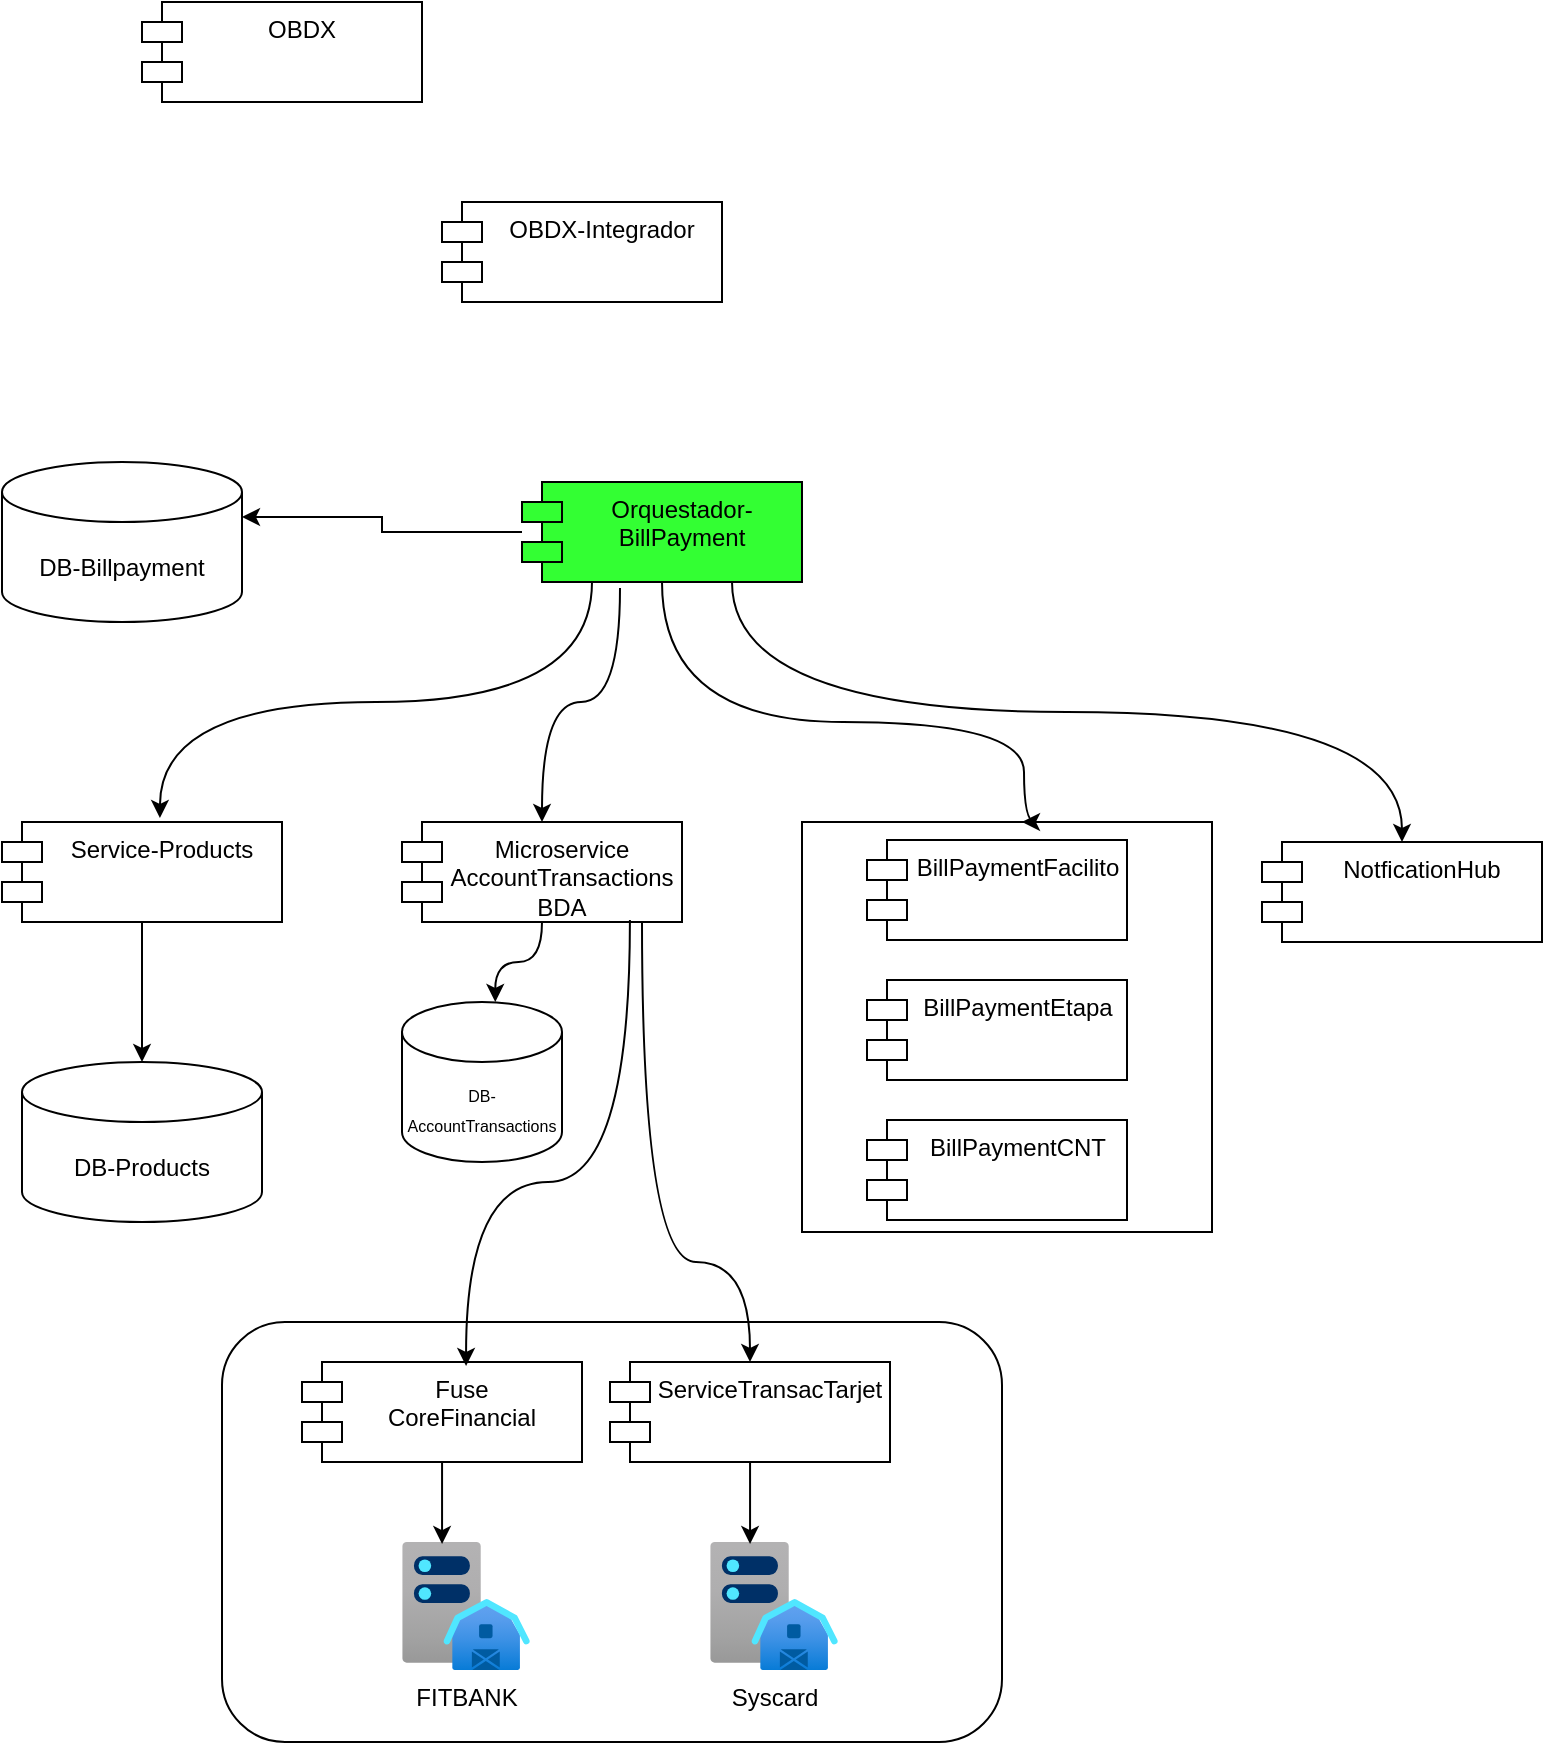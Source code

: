 <mxfile version="26.0.10">
  <diagram name="Página-1" id="XCKeInOInlcj9foHm_Fp">
    <mxGraphModel dx="1120" dy="1603" grid="1" gridSize="10" guides="1" tooltips="1" connect="1" arrows="1" fold="1" page="1" pageScale="1" pageWidth="827" pageHeight="1169" math="0" shadow="0">
      <root>
        <mxCell id="0" />
        <mxCell id="1" parent="0" />
        <mxCell id="2I8H6bCsuLiJTHf2caEf-4" style="edgeStyle=orthogonalEdgeStyle;rounded=0;orthogonalLoop=1;jettySize=auto;html=1;curved=1;exitX=0.25;exitY=1;exitDx=0;exitDy=0;entryX=0.564;entryY=-0.04;entryDx=0;entryDy=0;entryPerimeter=0;" edge="1" parent="1" source="WF7nc1QoSieEs7M4DVRX-1" target="WF7nc1QoSieEs7M4DVRX-10">
          <mxGeometry relative="1" as="geometry">
            <mxPoint x="320" y="135" as="sourcePoint" />
            <mxPoint x="130" y="280" as="targetPoint" />
          </mxGeometry>
        </mxCell>
        <mxCell id="2I8H6bCsuLiJTHf2caEf-5" style="edgeStyle=orthogonalEdgeStyle;rounded=0;orthogonalLoop=1;jettySize=auto;html=1;entryX=0.5;entryY=0;entryDx=0;entryDy=0;exitX=0.35;exitY=1.06;exitDx=0;exitDy=0;curved=1;exitPerimeter=0;" edge="1" parent="1" source="WF7nc1QoSieEs7M4DVRX-1" target="2I8H6bCsuLiJTHf2caEf-1">
          <mxGeometry relative="1" as="geometry" />
        </mxCell>
        <mxCell id="WF7nc1QoSieEs7M4DVRX-1" value="Orquestador-BillPayment" style="shape=module;align=left;spacingLeft=20;align=center;verticalAlign=top;whiteSpace=wrap;html=1;fillColor=light-dark(#33FF33,var(--ge-dark-color, #121212));" vertex="1" parent="1">
          <mxGeometry x="310" y="60" width="140" height="50" as="geometry" />
        </mxCell>
        <mxCell id="WF7nc1QoSieEs7M4DVRX-2" value="DB-Billpayment" style="shape=cylinder3;whiteSpace=wrap;html=1;boundedLbl=1;backgroundOutline=1;size=15;" vertex="1" parent="1">
          <mxGeometry x="50" y="50" width="120" height="80" as="geometry" />
        </mxCell>
        <mxCell id="WF7nc1QoSieEs7M4DVRX-8" value="" style="group" vertex="1" connectable="0" parent="1">
          <mxGeometry x="450" y="230" width="205" height="205" as="geometry" />
        </mxCell>
        <mxCell id="WF7nc1QoSieEs7M4DVRX-7" value="" style="whiteSpace=wrap;html=1;aspect=fixed;" vertex="1" parent="WF7nc1QoSieEs7M4DVRX-8">
          <mxGeometry width="205" height="205" as="geometry" />
        </mxCell>
        <mxCell id="WF7nc1QoSieEs7M4DVRX-4" value="BillPaymentCNT" style="shape=module;align=left;spacingLeft=20;align=center;verticalAlign=top;whiteSpace=wrap;html=1;" vertex="1" parent="WF7nc1QoSieEs7M4DVRX-8">
          <mxGeometry x="32.5" y="149" width="130" height="50" as="geometry" />
        </mxCell>
        <mxCell id="WF7nc1QoSieEs7M4DVRX-5" value="BillPaymentEtapa" style="shape=module;align=left;spacingLeft=20;align=center;verticalAlign=top;whiteSpace=wrap;html=1;" vertex="1" parent="WF7nc1QoSieEs7M4DVRX-8">
          <mxGeometry x="32.5" y="79" width="130" height="50" as="geometry" />
        </mxCell>
        <mxCell id="WF7nc1QoSieEs7M4DVRX-6" value="BillPaymentFacilito" style="shape=module;align=left;spacingLeft=20;align=center;verticalAlign=top;whiteSpace=wrap;html=1;" vertex="1" parent="WF7nc1QoSieEs7M4DVRX-8">
          <mxGeometry x="32.5" y="9" width="130" height="50" as="geometry" />
        </mxCell>
        <mxCell id="WF7nc1QoSieEs7M4DVRX-10" value="Service-Products" style="shape=module;align=left;spacingLeft=20;align=center;verticalAlign=top;whiteSpace=wrap;html=1;" vertex="1" parent="1">
          <mxGeometry x="50" y="230" width="140" height="50" as="geometry" />
        </mxCell>
        <mxCell id="WF7nc1QoSieEs7M4DVRX-11" value="DB-Products" style="shape=cylinder3;whiteSpace=wrap;html=1;boundedLbl=1;backgroundOutline=1;size=15;" vertex="1" parent="1">
          <mxGeometry x="60" y="350" width="120" height="80" as="geometry" />
        </mxCell>
        <mxCell id="WF7nc1QoSieEs7M4DVRX-12" style="edgeStyle=orthogonalEdgeStyle;rounded=0;orthogonalLoop=1;jettySize=auto;html=1;curved=1;" edge="1" parent="1" source="WF7nc1QoSieEs7M4DVRX-10" target="WF7nc1QoSieEs7M4DVRX-11">
          <mxGeometry relative="1" as="geometry" />
        </mxCell>
        <mxCell id="WF7nc1QoSieEs7M4DVRX-13" style="edgeStyle=orthogonalEdgeStyle;rounded=0;orthogonalLoop=1;jettySize=auto;html=1;entryX=1;entryY=0;entryDx=0;entryDy=27.5;entryPerimeter=0;" edge="1" parent="1" source="WF7nc1QoSieEs7M4DVRX-1" target="WF7nc1QoSieEs7M4DVRX-2">
          <mxGeometry relative="1" as="geometry" />
        </mxCell>
        <mxCell id="2I8H6bCsuLiJTHf2caEf-1" value="Microservice&lt;br style=&quot;border-color: var(--border-color);&quot;&gt;AccountTransactions&lt;div&gt;BDA&lt;/div&gt;" style="shape=module;align=left;spacingLeft=20;align=center;verticalAlign=top;whiteSpace=wrap;html=1;" vertex="1" parent="1">
          <mxGeometry x="250" y="230" width="140" height="50" as="geometry" />
        </mxCell>
        <mxCell id="2I8H6bCsuLiJTHf2caEf-2" value="&lt;font style=&quot;font-size: 8px;&quot;&gt;DB-AccountTransactions&lt;/font&gt;" style="shape=cylinder3;whiteSpace=wrap;html=1;boundedLbl=1;backgroundOutline=1;size=15;" vertex="1" parent="1">
          <mxGeometry x="250" y="320" width="80" height="80" as="geometry" />
        </mxCell>
        <mxCell id="2I8H6bCsuLiJTHf2caEf-3" style="edgeStyle=orthogonalEdgeStyle;rounded=0;orthogonalLoop=1;jettySize=auto;html=1;entryX=0.583;entryY=0;entryDx=0;entryDy=0;entryPerimeter=0;curved=1;" edge="1" parent="1" source="2I8H6bCsuLiJTHf2caEf-1" target="2I8H6bCsuLiJTHf2caEf-2">
          <mxGeometry relative="1" as="geometry" />
        </mxCell>
        <mxCell id="2I8H6bCsuLiJTHf2caEf-11" style="edgeStyle=orthogonalEdgeStyle;rounded=0;orthogonalLoop=1;jettySize=auto;html=1;curved=1;exitX=0.5;exitY=1;exitDx=0;exitDy=0;" edge="1" parent="1" source="WF7nc1QoSieEs7M4DVRX-1">
          <mxGeometry relative="1" as="geometry">
            <mxPoint x="560" y="230" as="targetPoint" />
            <Array as="points">
              <mxPoint x="380" y="180" />
              <mxPoint x="561" y="180" />
            </Array>
          </mxGeometry>
        </mxCell>
        <mxCell id="2I8H6bCsuLiJTHf2caEf-14" value="NotficationHub" style="shape=module;align=left;spacingLeft=20;align=center;verticalAlign=top;whiteSpace=wrap;html=1;" vertex="1" parent="1">
          <mxGeometry x="680" y="240" width="140" height="50" as="geometry" />
        </mxCell>
        <mxCell id="2I8H6bCsuLiJTHf2caEf-15" style="edgeStyle=orthogonalEdgeStyle;rounded=0;orthogonalLoop=1;jettySize=auto;html=1;entryX=0.5;entryY=0;entryDx=0;entryDy=0;curved=1;exitX=0.75;exitY=1;exitDx=0;exitDy=0;" edge="1" parent="1" source="WF7nc1QoSieEs7M4DVRX-1" target="2I8H6bCsuLiJTHf2caEf-14">
          <mxGeometry relative="1" as="geometry" />
        </mxCell>
        <mxCell id="2I8H6bCsuLiJTHf2caEf-24" value="" style="group" vertex="1" connectable="0" parent="1">
          <mxGeometry x="160" y="480" width="390" height="210" as="geometry" />
        </mxCell>
        <mxCell id="2I8H6bCsuLiJTHf2caEf-22" value="" style="rounded=1;whiteSpace=wrap;html=1;" vertex="1" parent="2I8H6bCsuLiJTHf2caEf-24">
          <mxGeometry width="390" height="210" as="geometry" />
        </mxCell>
        <mxCell id="2I8H6bCsuLiJTHf2caEf-8" value="FITBANK" style="aspect=fixed;html=1;points=[];align=center;image;fontSize=12;image=img/lib/azure2/general/Server_Farm.svg;" vertex="1" parent="2I8H6bCsuLiJTHf2caEf-24">
          <mxGeometry x="90" y="110" width="64" height="64" as="geometry" />
        </mxCell>
        <mxCell id="2I8H6bCsuLiJTHf2caEf-16" value="Fuse&lt;br&gt;CoreFinancial" style="shape=module;align=left;spacingLeft=20;align=center;verticalAlign=top;whiteSpace=wrap;html=1;" vertex="1" parent="2I8H6bCsuLiJTHf2caEf-24">
          <mxGeometry x="40" y="20" width="140" height="50" as="geometry" />
        </mxCell>
        <mxCell id="2I8H6bCsuLiJTHf2caEf-17" style="edgeStyle=orthogonalEdgeStyle;rounded=0;orthogonalLoop=1;jettySize=auto;html=1;entryX=0.313;entryY=0.016;entryDx=0;entryDy=0;entryPerimeter=0;" edge="1" parent="2I8H6bCsuLiJTHf2caEf-24" source="2I8H6bCsuLiJTHf2caEf-16" target="2I8H6bCsuLiJTHf2caEf-8">
          <mxGeometry relative="1" as="geometry" />
        </mxCell>
        <mxCell id="2I8H6bCsuLiJTHf2caEf-18" value="Syscard" style="aspect=fixed;html=1;points=[];align=center;image;fontSize=12;image=img/lib/azure2/general/Server_Farm.svg;" vertex="1" parent="2I8H6bCsuLiJTHf2caEf-24">
          <mxGeometry x="244" y="110" width="64" height="64" as="geometry" />
        </mxCell>
        <mxCell id="2I8H6bCsuLiJTHf2caEf-19" value="ServiceTransacTarjet" style="shape=module;align=left;spacingLeft=20;align=center;verticalAlign=top;whiteSpace=wrap;html=1;" vertex="1" parent="2I8H6bCsuLiJTHf2caEf-24">
          <mxGeometry x="194" y="20" width="140" height="50" as="geometry" />
        </mxCell>
        <mxCell id="2I8H6bCsuLiJTHf2caEf-20" style="edgeStyle=orthogonalEdgeStyle;rounded=0;orthogonalLoop=1;jettySize=auto;html=1;entryX=0.313;entryY=0.016;entryDx=0;entryDy=0;entryPerimeter=0;" edge="1" parent="2I8H6bCsuLiJTHf2caEf-24" source="2I8H6bCsuLiJTHf2caEf-19" target="2I8H6bCsuLiJTHf2caEf-18">
          <mxGeometry relative="1" as="geometry" />
        </mxCell>
        <mxCell id="2I8H6bCsuLiJTHf2caEf-9" style="edgeStyle=orthogonalEdgeStyle;rounded=0;orthogonalLoop=1;jettySize=auto;html=1;entryX=0.586;entryY=0.04;entryDx=0;entryDy=0;curved=1;exitX=0.814;exitY=0.98;exitDx=0;exitDy=0;exitPerimeter=0;entryPerimeter=0;" edge="1" parent="1" source="2I8H6bCsuLiJTHf2caEf-1" target="2I8H6bCsuLiJTHf2caEf-16">
          <mxGeometry relative="1" as="geometry">
            <mxPoint x="450" y="91" as="sourcePoint" />
            <mxPoint x="754.98" y="280" as="targetPoint" />
            <Array as="points">
              <mxPoint x="364" y="410" />
              <mxPoint x="282" y="410" />
            </Array>
          </mxGeometry>
        </mxCell>
        <mxCell id="2I8H6bCsuLiJTHf2caEf-23" style="edgeStyle=orthogonalEdgeStyle;rounded=0;orthogonalLoop=1;jettySize=auto;html=1;curved=1;entryX=0.5;entryY=0;entryDx=0;entryDy=0;" edge="1" parent="1" source="2I8H6bCsuLiJTHf2caEf-1" target="2I8H6bCsuLiJTHf2caEf-19">
          <mxGeometry relative="1" as="geometry">
            <Array as="points">
              <mxPoint x="370" y="450" />
              <mxPoint x="424" y="450" />
            </Array>
          </mxGeometry>
        </mxCell>
        <mxCell id="2I8H6bCsuLiJTHf2caEf-25" value="OBDX" style="shape=module;align=left;spacingLeft=20;align=center;verticalAlign=top;whiteSpace=wrap;html=1;" vertex="1" parent="1">
          <mxGeometry x="120" y="-180" width="140" height="50" as="geometry" />
        </mxCell>
        <mxCell id="2I8H6bCsuLiJTHf2caEf-26" value="OBDX-Integrador" style="shape=module;align=left;spacingLeft=20;align=center;verticalAlign=top;whiteSpace=wrap;html=1;" vertex="1" parent="1">
          <mxGeometry x="270" y="-80" width="140" height="50" as="geometry" />
        </mxCell>
      </root>
    </mxGraphModel>
  </diagram>
</mxfile>
